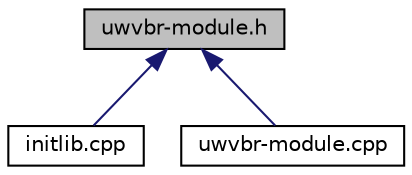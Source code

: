 digraph "uwvbr-module.h"
{
 // LATEX_PDF_SIZE
  edge [fontname="Helvetica",fontsize="10",labelfontname="Helvetica",labelfontsize="10"];
  node [fontname="Helvetica",fontsize="10",shape=record];
  Node1 [label="uwvbr-module.h",height=0.2,width=0.4,color="black", fillcolor="grey75", style="filled", fontcolor="black",tooltip="Provides the UWVBR packets header description and the definition of the class UWVBR."];
  Node1 -> Node2 [dir="back",color="midnightblue",fontsize="10",style="solid",fontname="Helvetica"];
  Node2 [label="initlib.cpp",height=0.2,width=0.4,color="black", fillcolor="white", style="filled",URL="$application_2uwvbr_2initlib_8cpp.html",tooltip=" "];
  Node1 -> Node3 [dir="back",color="midnightblue",fontsize="10",style="solid",fontname="Helvetica"];
  Node3 [label="uwvbr-module.cpp",height=0.2,width=0.4,color="black", fillcolor="white", style="filled",URL="$uwvbr-module_8cpp.html",tooltip=" "];
}
